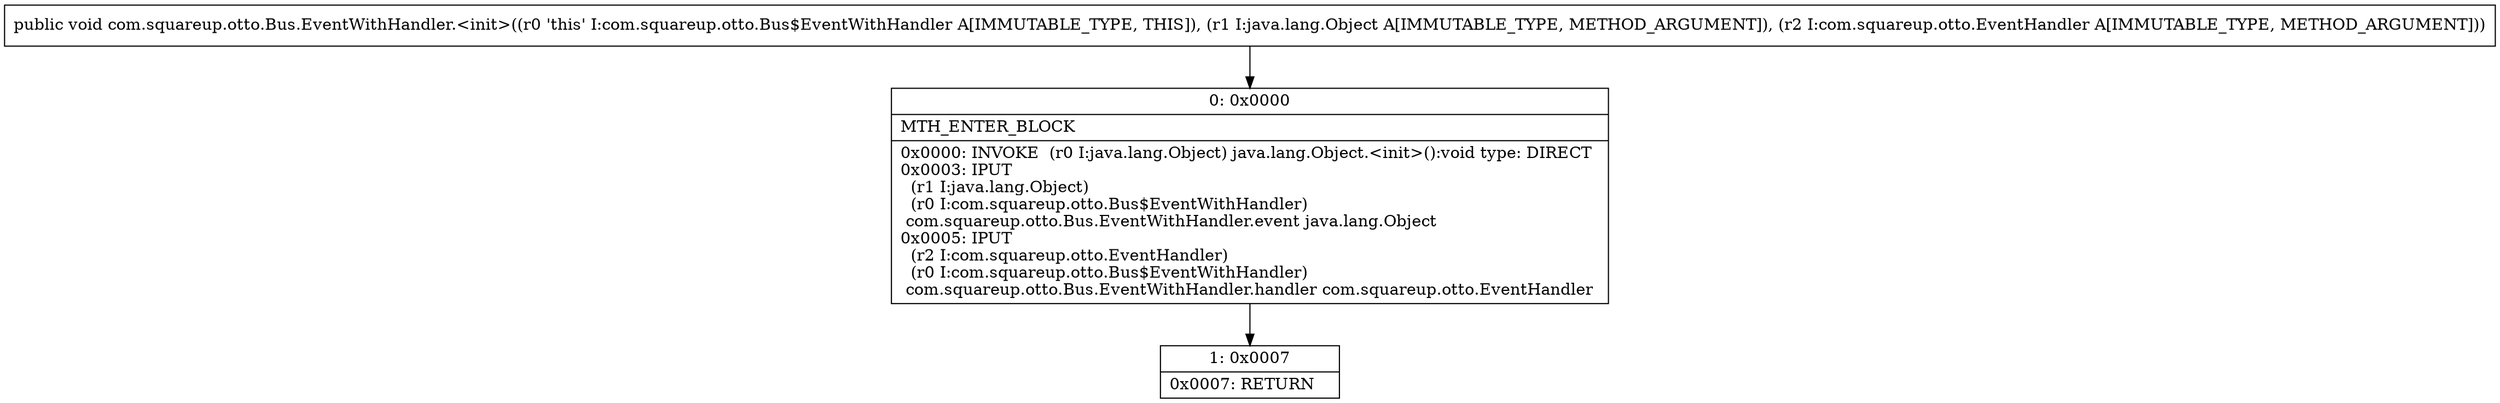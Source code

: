 digraph "CFG forcom.squareup.otto.Bus.EventWithHandler.\<init\>(Ljava\/lang\/Object;Lcom\/squareup\/otto\/EventHandler;)V" {
Node_0 [shape=record,label="{0\:\ 0x0000|MTH_ENTER_BLOCK\l|0x0000: INVOKE  (r0 I:java.lang.Object) java.lang.Object.\<init\>():void type: DIRECT \l0x0003: IPUT  \l  (r1 I:java.lang.Object)\l  (r0 I:com.squareup.otto.Bus$EventWithHandler)\l com.squareup.otto.Bus.EventWithHandler.event java.lang.Object \l0x0005: IPUT  \l  (r2 I:com.squareup.otto.EventHandler)\l  (r0 I:com.squareup.otto.Bus$EventWithHandler)\l com.squareup.otto.Bus.EventWithHandler.handler com.squareup.otto.EventHandler \l}"];
Node_1 [shape=record,label="{1\:\ 0x0007|0x0007: RETURN   \l}"];
MethodNode[shape=record,label="{public void com.squareup.otto.Bus.EventWithHandler.\<init\>((r0 'this' I:com.squareup.otto.Bus$EventWithHandler A[IMMUTABLE_TYPE, THIS]), (r1 I:java.lang.Object A[IMMUTABLE_TYPE, METHOD_ARGUMENT]), (r2 I:com.squareup.otto.EventHandler A[IMMUTABLE_TYPE, METHOD_ARGUMENT])) }"];
MethodNode -> Node_0;
Node_0 -> Node_1;
}

